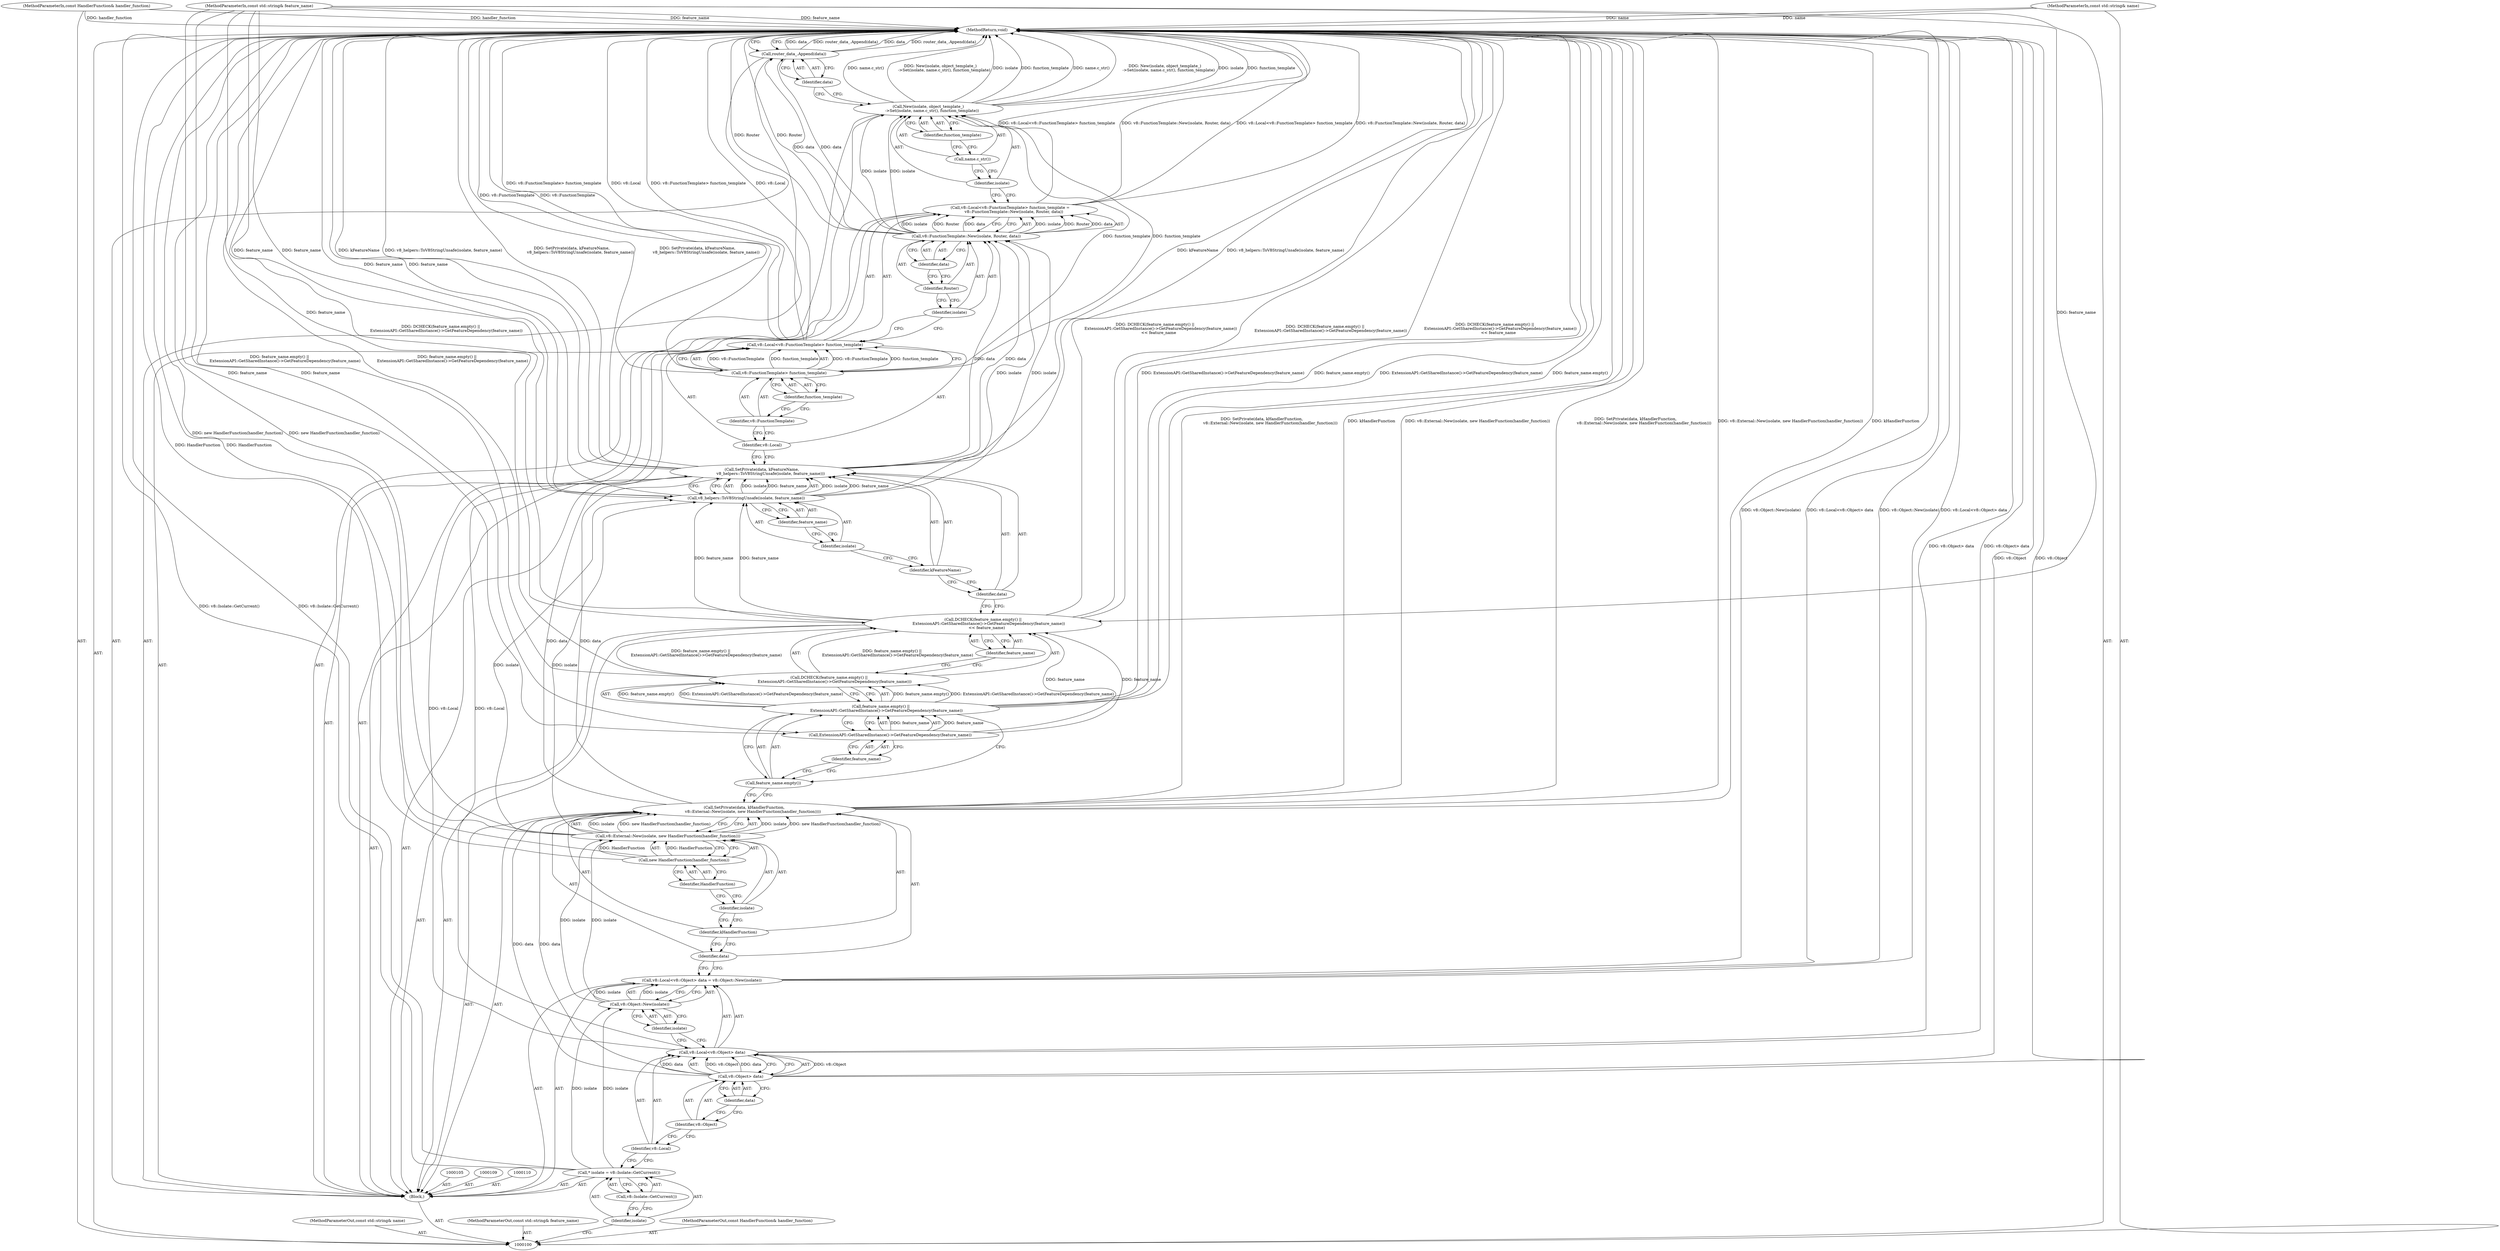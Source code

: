 digraph "0_Chrome_14ff9d0cded8ae8032ef027d1f33c6666a695019_8" {
"1000155" [label="(MethodReturn,void)"];
"1000120" [label="(Identifier,data)"];
"1000121" [label="(Identifier,kHandlerFunction)"];
"1000119" [label="(Call,SetPrivate(data, kHandlerFunction,\n              v8::External::New(isolate, new HandlerFunction(handler_function))))"];
"1000122" [label="(Call,v8::External::New(isolate, new HandlerFunction(handler_function)))"];
"1000123" [label="(Identifier,isolate)"];
"1000124" [label="(Call,new HandlerFunction(handler_function))"];
"1000125" [label="(Identifier,HandlerFunction)"];
"1000126" [label="(Call,DCHECK(feature_name.empty() ||\n         ExtensionAPI::GetSharedInstance()->GetFeatureDependency(feature_name))\n      << feature_name)"];
"1000127" [label="(Call,DCHECK(feature_name.empty() ||\n         ExtensionAPI::GetSharedInstance()->GetFeatureDependency(feature_name)))"];
"1000128" [label="(Call,feature_name.empty() ||\n         ExtensionAPI::GetSharedInstance()->GetFeatureDependency(feature_name))"];
"1000129" [label="(Call,feature_name.empty())"];
"1000131" [label="(Identifier,feature_name)"];
"1000130" [label="(Call,ExtensionAPI::GetSharedInstance()->GetFeatureDependency(feature_name))"];
"1000132" [label="(Identifier,feature_name)"];
"1000134" [label="(Identifier,data)"];
"1000135" [label="(Identifier,kFeatureName)"];
"1000133" [label="(Call,SetPrivate(data, kFeatureName,\n              v8_helpers::ToV8StringUnsafe(isolate, feature_name)))"];
"1000136" [label="(Call,v8_helpers::ToV8StringUnsafe(isolate, feature_name))"];
"1000137" [label="(Identifier,isolate)"];
"1000138" [label="(Identifier,feature_name)"];
"1000142" [label="(Call,v8::FunctionTemplate> function_template)"];
"1000143" [label="(Identifier,v8::FunctionTemplate)"];
"1000139" [label="(Call,v8::Local<v8::FunctionTemplate> function_template =\n      v8::FunctionTemplate::New(isolate, Router, data))"];
"1000140" [label="(Call,v8::Local<v8::FunctionTemplate> function_template)"];
"1000141" [label="(Identifier,v8::Local)"];
"1000144" [label="(Identifier,function_template)"];
"1000146" [label="(Identifier,isolate)"];
"1000147" [label="(Identifier,Router)"];
"1000148" [label="(Identifier,data)"];
"1000145" [label="(Call,v8::FunctionTemplate::New(isolate, Router, data))"];
"1000149" [label="(Call,New(isolate, object_template_)\n      ->Set(isolate, name.c_str(), function_template))"];
"1000101" [label="(MethodParameterIn,const std::string& name)"];
"1000246" [label="(MethodParameterOut,const std::string& name)"];
"1000150" [label="(Identifier,isolate)"];
"1000151" [label="(Call,name.c_str())"];
"1000152" [label="(Identifier,function_template)"];
"1000153" [label="(Call,router_data_.Append(data))"];
"1000154" [label="(Identifier,data)"];
"1000102" [label="(MethodParameterIn,const std::string& feature_name)"];
"1000247" [label="(MethodParameterOut,const std::string& feature_name)"];
"1000103" [label="(MethodParameterIn,const HandlerFunction& handler_function)"];
"1000248" [label="(MethodParameterOut,const HandlerFunction& handler_function)"];
"1000104" [label="(Block,)"];
"1000106" [label="(Call,* isolate = v8::Isolate::GetCurrent())"];
"1000107" [label="(Identifier,isolate)"];
"1000108" [label="(Call,v8::Isolate::GetCurrent())"];
"1000114" [label="(Call,v8::Object> data)"];
"1000115" [label="(Identifier,v8::Object)"];
"1000116" [label="(Identifier,data)"];
"1000111" [label="(Call,v8::Local<v8::Object> data = v8::Object::New(isolate))"];
"1000112" [label="(Call,v8::Local<v8::Object> data)"];
"1000113" [label="(Identifier,v8::Local)"];
"1000117" [label="(Call,v8::Object::New(isolate))"];
"1000118" [label="(Identifier,isolate)"];
"1000155" -> "1000100"  [label="AST: "];
"1000155" -> "1000153"  [label="CFG: "];
"1000111" -> "1000155"  [label="DDG: v8::Object::New(isolate)"];
"1000111" -> "1000155"  [label="DDG: v8::Local<v8::Object> data"];
"1000140" -> "1000155"  [label="DDG: v8::FunctionTemplate> function_template"];
"1000140" -> "1000155"  [label="DDG: v8::Local"];
"1000124" -> "1000155"  [label="DDG: HandlerFunction"];
"1000106" -> "1000155"  [label="DDG: v8::Isolate::GetCurrent()"];
"1000149" -> "1000155"  [label="DDG: name.c_str()"];
"1000149" -> "1000155"  [label="DDG: New(isolate, object_template_)\n      ->Set(isolate, name.c_str(), function_template)"];
"1000149" -> "1000155"  [label="DDG: isolate"];
"1000149" -> "1000155"  [label="DDG: function_template"];
"1000112" -> "1000155"  [label="DDG: v8::Object> data"];
"1000153" -> "1000155"  [label="DDG: data"];
"1000153" -> "1000155"  [label="DDG: router_data_.Append(data)"];
"1000119" -> "1000155"  [label="DDG: SetPrivate(data, kHandlerFunction,\n              v8::External::New(isolate, new HandlerFunction(handler_function)))"];
"1000119" -> "1000155"  [label="DDG: kHandlerFunction"];
"1000119" -> "1000155"  [label="DDG: v8::External::New(isolate, new HandlerFunction(handler_function))"];
"1000122" -> "1000155"  [label="DDG: new HandlerFunction(handler_function)"];
"1000128" -> "1000155"  [label="DDG: ExtensionAPI::GetSharedInstance()->GetFeatureDependency(feature_name)"];
"1000128" -> "1000155"  [label="DDG: feature_name.empty()"];
"1000126" -> "1000155"  [label="DDG: DCHECK(feature_name.empty() ||\n         ExtensionAPI::GetSharedInstance()->GetFeatureDependency(feature_name))\n      << feature_name"];
"1000126" -> "1000155"  [label="DDG: DCHECK(feature_name.empty() ||\n         ExtensionAPI::GetSharedInstance()->GetFeatureDependency(feature_name))"];
"1000139" -> "1000155"  [label="DDG: v8::Local<v8::FunctionTemplate> function_template"];
"1000139" -> "1000155"  [label="DDG: v8::FunctionTemplate::New(isolate, Router, data)"];
"1000103" -> "1000155"  [label="DDG: handler_function"];
"1000114" -> "1000155"  [label="DDG: v8::Object"];
"1000133" -> "1000155"  [label="DDG: SetPrivate(data, kFeatureName,\n              v8_helpers::ToV8StringUnsafe(isolate, feature_name))"];
"1000133" -> "1000155"  [label="DDG: kFeatureName"];
"1000133" -> "1000155"  [label="DDG: v8_helpers::ToV8StringUnsafe(isolate, feature_name)"];
"1000102" -> "1000155"  [label="DDG: feature_name"];
"1000101" -> "1000155"  [label="DDG: name"];
"1000142" -> "1000155"  [label="DDG: v8::FunctionTemplate"];
"1000127" -> "1000155"  [label="DDG: feature_name.empty() ||\n         ExtensionAPI::GetSharedInstance()->GetFeatureDependency(feature_name)"];
"1000136" -> "1000155"  [label="DDG: feature_name"];
"1000145" -> "1000155"  [label="DDG: Router"];
"1000120" -> "1000119"  [label="AST: "];
"1000120" -> "1000111"  [label="CFG: "];
"1000121" -> "1000120"  [label="CFG: "];
"1000121" -> "1000119"  [label="AST: "];
"1000121" -> "1000120"  [label="CFG: "];
"1000123" -> "1000121"  [label="CFG: "];
"1000119" -> "1000104"  [label="AST: "];
"1000119" -> "1000122"  [label="CFG: "];
"1000120" -> "1000119"  [label="AST: "];
"1000121" -> "1000119"  [label="AST: "];
"1000122" -> "1000119"  [label="AST: "];
"1000129" -> "1000119"  [label="CFG: "];
"1000119" -> "1000155"  [label="DDG: SetPrivate(data, kHandlerFunction,\n              v8::External::New(isolate, new HandlerFunction(handler_function)))"];
"1000119" -> "1000155"  [label="DDG: kHandlerFunction"];
"1000119" -> "1000155"  [label="DDG: v8::External::New(isolate, new HandlerFunction(handler_function))"];
"1000114" -> "1000119"  [label="DDG: data"];
"1000122" -> "1000119"  [label="DDG: isolate"];
"1000122" -> "1000119"  [label="DDG: new HandlerFunction(handler_function)"];
"1000119" -> "1000133"  [label="DDG: data"];
"1000122" -> "1000119"  [label="AST: "];
"1000122" -> "1000124"  [label="CFG: "];
"1000123" -> "1000122"  [label="AST: "];
"1000124" -> "1000122"  [label="AST: "];
"1000119" -> "1000122"  [label="CFG: "];
"1000122" -> "1000155"  [label="DDG: new HandlerFunction(handler_function)"];
"1000122" -> "1000119"  [label="DDG: isolate"];
"1000122" -> "1000119"  [label="DDG: new HandlerFunction(handler_function)"];
"1000117" -> "1000122"  [label="DDG: isolate"];
"1000124" -> "1000122"  [label="DDG: HandlerFunction"];
"1000122" -> "1000136"  [label="DDG: isolate"];
"1000123" -> "1000122"  [label="AST: "];
"1000123" -> "1000121"  [label="CFG: "];
"1000125" -> "1000123"  [label="CFG: "];
"1000124" -> "1000122"  [label="AST: "];
"1000124" -> "1000125"  [label="CFG: "];
"1000125" -> "1000124"  [label="AST: "];
"1000122" -> "1000124"  [label="CFG: "];
"1000124" -> "1000155"  [label="DDG: HandlerFunction"];
"1000124" -> "1000122"  [label="DDG: HandlerFunction"];
"1000125" -> "1000124"  [label="AST: "];
"1000125" -> "1000123"  [label="CFG: "];
"1000124" -> "1000125"  [label="CFG: "];
"1000126" -> "1000104"  [label="AST: "];
"1000126" -> "1000132"  [label="CFG: "];
"1000127" -> "1000126"  [label="AST: "];
"1000132" -> "1000126"  [label="AST: "];
"1000134" -> "1000126"  [label="CFG: "];
"1000126" -> "1000155"  [label="DDG: DCHECK(feature_name.empty() ||\n         ExtensionAPI::GetSharedInstance()->GetFeatureDependency(feature_name))\n      << feature_name"];
"1000126" -> "1000155"  [label="DDG: DCHECK(feature_name.empty() ||\n         ExtensionAPI::GetSharedInstance()->GetFeatureDependency(feature_name))"];
"1000127" -> "1000126"  [label="DDG: feature_name.empty() ||\n         ExtensionAPI::GetSharedInstance()->GetFeatureDependency(feature_name)"];
"1000130" -> "1000126"  [label="DDG: feature_name"];
"1000102" -> "1000126"  [label="DDG: feature_name"];
"1000126" -> "1000136"  [label="DDG: feature_name"];
"1000127" -> "1000126"  [label="AST: "];
"1000127" -> "1000128"  [label="CFG: "];
"1000128" -> "1000127"  [label="AST: "];
"1000132" -> "1000127"  [label="CFG: "];
"1000127" -> "1000155"  [label="DDG: feature_name.empty() ||\n         ExtensionAPI::GetSharedInstance()->GetFeatureDependency(feature_name)"];
"1000127" -> "1000126"  [label="DDG: feature_name.empty() ||\n         ExtensionAPI::GetSharedInstance()->GetFeatureDependency(feature_name)"];
"1000128" -> "1000127"  [label="DDG: feature_name.empty()"];
"1000128" -> "1000127"  [label="DDG: ExtensionAPI::GetSharedInstance()->GetFeatureDependency(feature_name)"];
"1000128" -> "1000127"  [label="AST: "];
"1000128" -> "1000129"  [label="CFG: "];
"1000128" -> "1000130"  [label="CFG: "];
"1000129" -> "1000128"  [label="AST: "];
"1000130" -> "1000128"  [label="AST: "];
"1000127" -> "1000128"  [label="CFG: "];
"1000128" -> "1000155"  [label="DDG: ExtensionAPI::GetSharedInstance()->GetFeatureDependency(feature_name)"];
"1000128" -> "1000155"  [label="DDG: feature_name.empty()"];
"1000128" -> "1000127"  [label="DDG: feature_name.empty()"];
"1000128" -> "1000127"  [label="DDG: ExtensionAPI::GetSharedInstance()->GetFeatureDependency(feature_name)"];
"1000130" -> "1000128"  [label="DDG: feature_name"];
"1000129" -> "1000128"  [label="AST: "];
"1000129" -> "1000119"  [label="CFG: "];
"1000131" -> "1000129"  [label="CFG: "];
"1000128" -> "1000129"  [label="CFG: "];
"1000131" -> "1000130"  [label="AST: "];
"1000131" -> "1000129"  [label="CFG: "];
"1000130" -> "1000131"  [label="CFG: "];
"1000130" -> "1000128"  [label="AST: "];
"1000130" -> "1000131"  [label="CFG: "];
"1000131" -> "1000130"  [label="AST: "];
"1000128" -> "1000130"  [label="CFG: "];
"1000130" -> "1000128"  [label="DDG: feature_name"];
"1000102" -> "1000130"  [label="DDG: feature_name"];
"1000130" -> "1000126"  [label="DDG: feature_name"];
"1000132" -> "1000126"  [label="AST: "];
"1000132" -> "1000127"  [label="CFG: "];
"1000126" -> "1000132"  [label="CFG: "];
"1000134" -> "1000133"  [label="AST: "];
"1000134" -> "1000126"  [label="CFG: "];
"1000135" -> "1000134"  [label="CFG: "];
"1000135" -> "1000133"  [label="AST: "];
"1000135" -> "1000134"  [label="CFG: "];
"1000137" -> "1000135"  [label="CFG: "];
"1000133" -> "1000104"  [label="AST: "];
"1000133" -> "1000136"  [label="CFG: "];
"1000134" -> "1000133"  [label="AST: "];
"1000135" -> "1000133"  [label="AST: "];
"1000136" -> "1000133"  [label="AST: "];
"1000141" -> "1000133"  [label="CFG: "];
"1000133" -> "1000155"  [label="DDG: SetPrivate(data, kFeatureName,\n              v8_helpers::ToV8StringUnsafe(isolate, feature_name))"];
"1000133" -> "1000155"  [label="DDG: kFeatureName"];
"1000133" -> "1000155"  [label="DDG: v8_helpers::ToV8StringUnsafe(isolate, feature_name)"];
"1000119" -> "1000133"  [label="DDG: data"];
"1000136" -> "1000133"  [label="DDG: isolate"];
"1000136" -> "1000133"  [label="DDG: feature_name"];
"1000133" -> "1000145"  [label="DDG: data"];
"1000136" -> "1000133"  [label="AST: "];
"1000136" -> "1000138"  [label="CFG: "];
"1000137" -> "1000136"  [label="AST: "];
"1000138" -> "1000136"  [label="AST: "];
"1000133" -> "1000136"  [label="CFG: "];
"1000136" -> "1000155"  [label="DDG: feature_name"];
"1000136" -> "1000133"  [label="DDG: isolate"];
"1000136" -> "1000133"  [label="DDG: feature_name"];
"1000122" -> "1000136"  [label="DDG: isolate"];
"1000126" -> "1000136"  [label="DDG: feature_name"];
"1000102" -> "1000136"  [label="DDG: feature_name"];
"1000136" -> "1000145"  [label="DDG: isolate"];
"1000137" -> "1000136"  [label="AST: "];
"1000137" -> "1000135"  [label="CFG: "];
"1000138" -> "1000137"  [label="CFG: "];
"1000138" -> "1000136"  [label="AST: "];
"1000138" -> "1000137"  [label="CFG: "];
"1000136" -> "1000138"  [label="CFG: "];
"1000142" -> "1000140"  [label="AST: "];
"1000142" -> "1000144"  [label="CFG: "];
"1000143" -> "1000142"  [label="AST: "];
"1000144" -> "1000142"  [label="AST: "];
"1000140" -> "1000142"  [label="CFG: "];
"1000142" -> "1000155"  [label="DDG: v8::FunctionTemplate"];
"1000142" -> "1000140"  [label="DDG: v8::FunctionTemplate"];
"1000142" -> "1000140"  [label="DDG: function_template"];
"1000142" -> "1000149"  [label="DDG: function_template"];
"1000143" -> "1000142"  [label="AST: "];
"1000143" -> "1000141"  [label="CFG: "];
"1000144" -> "1000143"  [label="CFG: "];
"1000139" -> "1000104"  [label="AST: "];
"1000139" -> "1000145"  [label="CFG: "];
"1000140" -> "1000139"  [label="AST: "];
"1000145" -> "1000139"  [label="AST: "];
"1000150" -> "1000139"  [label="CFG: "];
"1000139" -> "1000155"  [label="DDG: v8::Local<v8::FunctionTemplate> function_template"];
"1000139" -> "1000155"  [label="DDG: v8::FunctionTemplate::New(isolate, Router, data)"];
"1000145" -> "1000139"  [label="DDG: isolate"];
"1000145" -> "1000139"  [label="DDG: Router"];
"1000145" -> "1000139"  [label="DDG: data"];
"1000140" -> "1000139"  [label="AST: "];
"1000140" -> "1000142"  [label="CFG: "];
"1000141" -> "1000140"  [label="AST: "];
"1000142" -> "1000140"  [label="AST: "];
"1000146" -> "1000140"  [label="CFG: "];
"1000140" -> "1000155"  [label="DDG: v8::FunctionTemplate> function_template"];
"1000140" -> "1000155"  [label="DDG: v8::Local"];
"1000112" -> "1000140"  [label="DDG: v8::Local"];
"1000142" -> "1000140"  [label="DDG: v8::FunctionTemplate"];
"1000142" -> "1000140"  [label="DDG: function_template"];
"1000141" -> "1000140"  [label="AST: "];
"1000141" -> "1000133"  [label="CFG: "];
"1000143" -> "1000141"  [label="CFG: "];
"1000144" -> "1000142"  [label="AST: "];
"1000144" -> "1000143"  [label="CFG: "];
"1000142" -> "1000144"  [label="CFG: "];
"1000146" -> "1000145"  [label="AST: "];
"1000146" -> "1000140"  [label="CFG: "];
"1000147" -> "1000146"  [label="CFG: "];
"1000147" -> "1000145"  [label="AST: "];
"1000147" -> "1000146"  [label="CFG: "];
"1000148" -> "1000147"  [label="CFG: "];
"1000148" -> "1000145"  [label="AST: "];
"1000148" -> "1000147"  [label="CFG: "];
"1000145" -> "1000148"  [label="CFG: "];
"1000145" -> "1000139"  [label="AST: "];
"1000145" -> "1000148"  [label="CFG: "];
"1000146" -> "1000145"  [label="AST: "];
"1000147" -> "1000145"  [label="AST: "];
"1000148" -> "1000145"  [label="AST: "];
"1000139" -> "1000145"  [label="CFG: "];
"1000145" -> "1000155"  [label="DDG: Router"];
"1000145" -> "1000139"  [label="DDG: isolate"];
"1000145" -> "1000139"  [label="DDG: Router"];
"1000145" -> "1000139"  [label="DDG: data"];
"1000136" -> "1000145"  [label="DDG: isolate"];
"1000133" -> "1000145"  [label="DDG: data"];
"1000145" -> "1000149"  [label="DDG: isolate"];
"1000145" -> "1000153"  [label="DDG: data"];
"1000149" -> "1000104"  [label="AST: "];
"1000149" -> "1000152"  [label="CFG: "];
"1000150" -> "1000149"  [label="AST: "];
"1000151" -> "1000149"  [label="AST: "];
"1000152" -> "1000149"  [label="AST: "];
"1000154" -> "1000149"  [label="CFG: "];
"1000149" -> "1000155"  [label="DDG: name.c_str()"];
"1000149" -> "1000155"  [label="DDG: New(isolate, object_template_)\n      ->Set(isolate, name.c_str(), function_template)"];
"1000149" -> "1000155"  [label="DDG: isolate"];
"1000149" -> "1000155"  [label="DDG: function_template"];
"1000145" -> "1000149"  [label="DDG: isolate"];
"1000142" -> "1000149"  [label="DDG: function_template"];
"1000101" -> "1000100"  [label="AST: "];
"1000101" -> "1000155"  [label="DDG: name"];
"1000246" -> "1000100"  [label="AST: "];
"1000150" -> "1000149"  [label="AST: "];
"1000150" -> "1000139"  [label="CFG: "];
"1000151" -> "1000150"  [label="CFG: "];
"1000151" -> "1000149"  [label="AST: "];
"1000151" -> "1000150"  [label="CFG: "];
"1000152" -> "1000151"  [label="CFG: "];
"1000152" -> "1000149"  [label="AST: "];
"1000152" -> "1000151"  [label="CFG: "];
"1000149" -> "1000152"  [label="CFG: "];
"1000153" -> "1000104"  [label="AST: "];
"1000153" -> "1000154"  [label="CFG: "];
"1000154" -> "1000153"  [label="AST: "];
"1000155" -> "1000153"  [label="CFG: "];
"1000153" -> "1000155"  [label="DDG: data"];
"1000153" -> "1000155"  [label="DDG: router_data_.Append(data)"];
"1000145" -> "1000153"  [label="DDG: data"];
"1000154" -> "1000153"  [label="AST: "];
"1000154" -> "1000149"  [label="CFG: "];
"1000153" -> "1000154"  [label="CFG: "];
"1000102" -> "1000100"  [label="AST: "];
"1000102" -> "1000155"  [label="DDG: feature_name"];
"1000102" -> "1000130"  [label="DDG: feature_name"];
"1000102" -> "1000126"  [label="DDG: feature_name"];
"1000102" -> "1000136"  [label="DDG: feature_name"];
"1000247" -> "1000100"  [label="AST: "];
"1000103" -> "1000100"  [label="AST: "];
"1000103" -> "1000155"  [label="DDG: handler_function"];
"1000248" -> "1000100"  [label="AST: "];
"1000104" -> "1000100"  [label="AST: "];
"1000105" -> "1000104"  [label="AST: "];
"1000106" -> "1000104"  [label="AST: "];
"1000109" -> "1000104"  [label="AST: "];
"1000110" -> "1000104"  [label="AST: "];
"1000111" -> "1000104"  [label="AST: "];
"1000119" -> "1000104"  [label="AST: "];
"1000126" -> "1000104"  [label="AST: "];
"1000133" -> "1000104"  [label="AST: "];
"1000139" -> "1000104"  [label="AST: "];
"1000149" -> "1000104"  [label="AST: "];
"1000153" -> "1000104"  [label="AST: "];
"1000106" -> "1000104"  [label="AST: "];
"1000106" -> "1000108"  [label="CFG: "];
"1000107" -> "1000106"  [label="AST: "];
"1000108" -> "1000106"  [label="AST: "];
"1000113" -> "1000106"  [label="CFG: "];
"1000106" -> "1000155"  [label="DDG: v8::Isolate::GetCurrent()"];
"1000106" -> "1000117"  [label="DDG: isolate"];
"1000107" -> "1000106"  [label="AST: "];
"1000107" -> "1000100"  [label="CFG: "];
"1000108" -> "1000107"  [label="CFG: "];
"1000108" -> "1000106"  [label="AST: "];
"1000108" -> "1000107"  [label="CFG: "];
"1000106" -> "1000108"  [label="CFG: "];
"1000114" -> "1000112"  [label="AST: "];
"1000114" -> "1000116"  [label="CFG: "];
"1000115" -> "1000114"  [label="AST: "];
"1000116" -> "1000114"  [label="AST: "];
"1000112" -> "1000114"  [label="CFG: "];
"1000114" -> "1000155"  [label="DDG: v8::Object"];
"1000114" -> "1000112"  [label="DDG: v8::Object"];
"1000114" -> "1000112"  [label="DDG: data"];
"1000114" -> "1000119"  [label="DDG: data"];
"1000115" -> "1000114"  [label="AST: "];
"1000115" -> "1000113"  [label="CFG: "];
"1000116" -> "1000115"  [label="CFG: "];
"1000116" -> "1000114"  [label="AST: "];
"1000116" -> "1000115"  [label="CFG: "];
"1000114" -> "1000116"  [label="CFG: "];
"1000111" -> "1000104"  [label="AST: "];
"1000111" -> "1000117"  [label="CFG: "];
"1000112" -> "1000111"  [label="AST: "];
"1000117" -> "1000111"  [label="AST: "];
"1000120" -> "1000111"  [label="CFG: "];
"1000111" -> "1000155"  [label="DDG: v8::Object::New(isolate)"];
"1000111" -> "1000155"  [label="DDG: v8::Local<v8::Object> data"];
"1000117" -> "1000111"  [label="DDG: isolate"];
"1000112" -> "1000111"  [label="AST: "];
"1000112" -> "1000114"  [label="CFG: "];
"1000113" -> "1000112"  [label="AST: "];
"1000114" -> "1000112"  [label="AST: "];
"1000118" -> "1000112"  [label="CFG: "];
"1000112" -> "1000155"  [label="DDG: v8::Object> data"];
"1000114" -> "1000112"  [label="DDG: v8::Object"];
"1000114" -> "1000112"  [label="DDG: data"];
"1000112" -> "1000140"  [label="DDG: v8::Local"];
"1000113" -> "1000112"  [label="AST: "];
"1000113" -> "1000106"  [label="CFG: "];
"1000115" -> "1000113"  [label="CFG: "];
"1000117" -> "1000111"  [label="AST: "];
"1000117" -> "1000118"  [label="CFG: "];
"1000118" -> "1000117"  [label="AST: "];
"1000111" -> "1000117"  [label="CFG: "];
"1000117" -> "1000111"  [label="DDG: isolate"];
"1000106" -> "1000117"  [label="DDG: isolate"];
"1000117" -> "1000122"  [label="DDG: isolate"];
"1000118" -> "1000117"  [label="AST: "];
"1000118" -> "1000112"  [label="CFG: "];
"1000117" -> "1000118"  [label="CFG: "];
}
